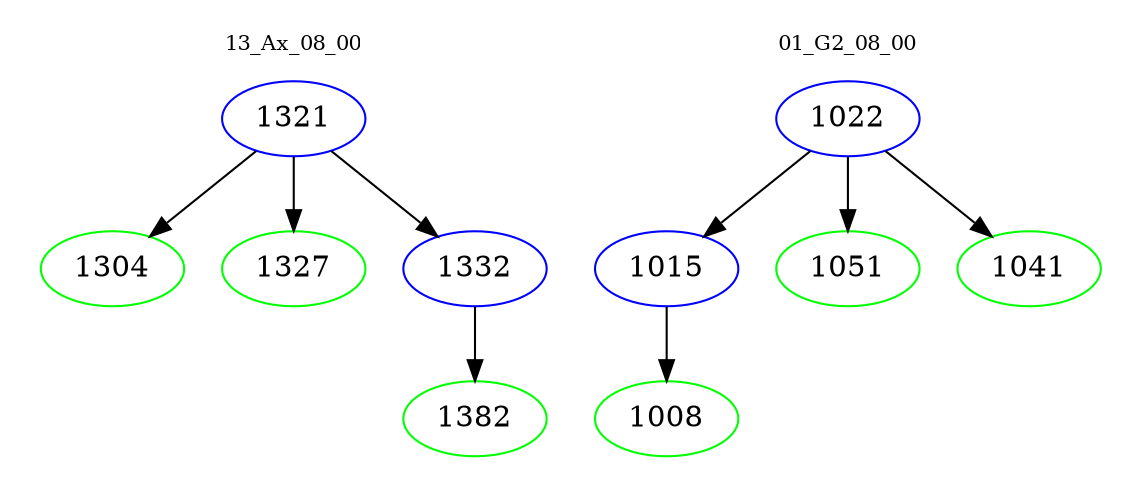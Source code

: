 digraph{
subgraph cluster_0 {
color = white
label = "13_Ax_08_00";
fontsize=10;
T0_1321 [label="1321", color="blue"]
T0_1321 -> T0_1304 [color="black"]
T0_1304 [label="1304", color="green"]
T0_1321 -> T0_1327 [color="black"]
T0_1327 [label="1327", color="green"]
T0_1321 -> T0_1332 [color="black"]
T0_1332 [label="1332", color="blue"]
T0_1332 -> T0_1382 [color="black"]
T0_1382 [label="1382", color="green"]
}
subgraph cluster_1 {
color = white
label = "01_G2_08_00";
fontsize=10;
T1_1022 [label="1022", color="blue"]
T1_1022 -> T1_1015 [color="black"]
T1_1015 [label="1015", color="blue"]
T1_1015 -> T1_1008 [color="black"]
T1_1008 [label="1008", color="green"]
T1_1022 -> T1_1051 [color="black"]
T1_1051 [label="1051", color="green"]
T1_1022 -> T1_1041 [color="black"]
T1_1041 [label="1041", color="green"]
}
}
